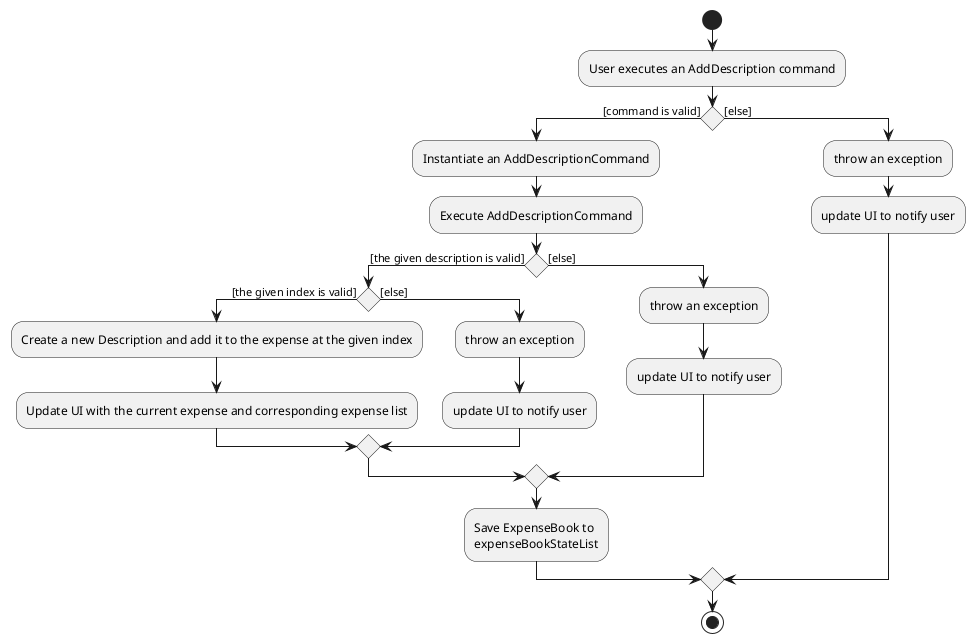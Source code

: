 @startuml
start
:User executes an AddDescription command;

'Since the beta syntax does not support placing the condition outside the
'diamond we place it as the true branch instead.

if () then ([command is valid])
    :Instantiate an AddDescriptionCommand;
    :Execute AddDescriptionCommand;
    if () then ([the given description is valid])
        if () then ([the given index is valid])
            :Create a new Description and add it to the expense at the given index;
            :Update UI with the current expense and corresponding expense list;
        else ([else])
            :throw an exception;
            :update UI to notify user;
        endif
    else ([else])
        :throw an exception;
        :update UI to notify user;
    endif
    :Save ExpenseBook to
    expenseBookStateList;
else ([else])
    :throw an exception;
    :update UI to notify user;
endif
stop
@enduml
